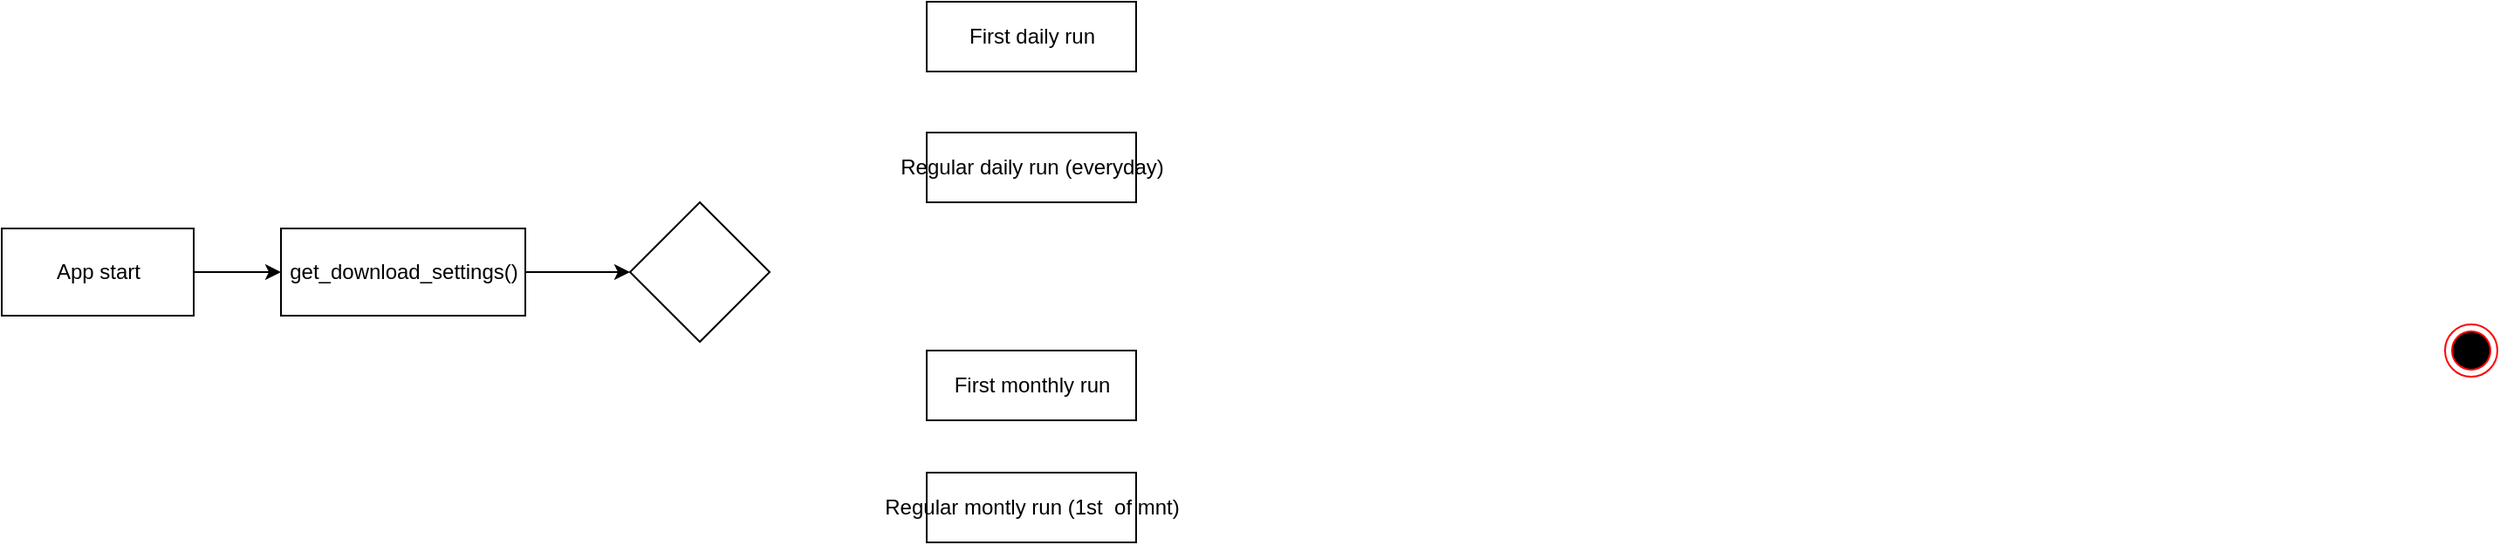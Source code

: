 <mxfile version="15.1.1" type="device"><diagram id="zmrk7EQqZkpo54COWHtz" name="Page-1"><mxGraphModel dx="1422" dy="882" grid="1" gridSize="10" guides="1" tooltips="1" connect="1" arrows="1" fold="1" page="1" pageScale="1" pageWidth="827" pageHeight="1169" math="0" shadow="0"><root><mxCell id="0"/><mxCell id="1" parent="0"/><mxCell id="7OUuIAaObfOfMXifk0A8-13" value="" style="edgeStyle=orthogonalEdgeStyle;rounded=0;orthogonalLoop=1;jettySize=auto;html=1;" edge="1" parent="1" source="7OUuIAaObfOfMXifk0A8-2" target="7OUuIAaObfOfMXifk0A8-4"><mxGeometry relative="1" as="geometry"/></mxCell><mxCell id="7OUuIAaObfOfMXifk0A8-2" value="App start" style="html=1;" vertex="1" parent="1"><mxGeometry x="50" y="275" width="110" height="50" as="geometry"/></mxCell><mxCell id="7OUuIAaObfOfMXifk0A8-3" value="" style="ellipse;html=1;shape=endState;fillColor=#000000;strokeColor=#ff0000;" vertex="1" parent="1"><mxGeometry x="1450" y="330" width="30" height="30" as="geometry"/></mxCell><mxCell id="7OUuIAaObfOfMXifk0A8-14" value="" style="edgeStyle=orthogonalEdgeStyle;rounded=0;orthogonalLoop=1;jettySize=auto;html=1;" edge="1" parent="1" source="7OUuIAaObfOfMXifk0A8-4" target="7OUuIAaObfOfMXifk0A8-10"><mxGeometry relative="1" as="geometry"/></mxCell><mxCell id="7OUuIAaObfOfMXifk0A8-4" value="get_download_settings()" style="html=1;" vertex="1" parent="1"><mxGeometry x="210" y="275" width="140" height="50" as="geometry"/></mxCell><mxCell id="7OUuIAaObfOfMXifk0A8-5" value="First daily run" style="html=1;" vertex="1" parent="1"><mxGeometry x="580" y="145" width="120" height="40" as="geometry"/></mxCell><mxCell id="7OUuIAaObfOfMXifk0A8-6" value="First monthly run" style="html=1;" vertex="1" parent="1"><mxGeometry x="580" y="345" width="120" height="40" as="geometry"/></mxCell><mxCell id="7OUuIAaObfOfMXifk0A8-7" value="Regular daily run (everyday)" style="html=1;" vertex="1" parent="1"><mxGeometry x="580" y="220" width="120" height="40" as="geometry"/></mxCell><mxCell id="7OUuIAaObfOfMXifk0A8-9" value="Regular montly run (1st&amp;nbsp; of mnt)" style="html=1;" vertex="1" parent="1"><mxGeometry x="580" y="415" width="120" height="40" as="geometry"/></mxCell><mxCell id="7OUuIAaObfOfMXifk0A8-10" value="" style="rhombus;whiteSpace=wrap;html=1;" vertex="1" parent="1"><mxGeometry x="410" y="260" width="80" height="80" as="geometry"/></mxCell></root></mxGraphModel></diagram></mxfile>